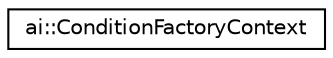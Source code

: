 digraph "Graphical Class Hierarchy"
{
  edge [fontname="Helvetica",fontsize="10",labelfontname="Helvetica",labelfontsize="10"];
  node [fontname="Helvetica",fontsize="10",shape=record];
  rankdir="LR";
  Node1 [label="ai::ConditionFactoryContext",height=0.2,width=0.4,color="black", fillcolor="white", style="filled",URL="$structai_1_1ConditionFactoryContext.html"];
}
